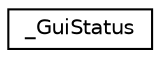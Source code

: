 digraph "Graphical Class Hierarchy"
{
 // LATEX_PDF_SIZE
  edge [fontname="Helvetica",fontsize="10",labelfontname="Helvetica",labelfontsize="10"];
  node [fontname="Helvetica",fontsize="10",shape=record];
  rankdir="LR";
  Node0 [label="_GuiStatus",height=0.2,width=0.4,color="black", fillcolor="white", style="filled",URL="$struct__GuiStatus.html",tooltip=" "];
}

